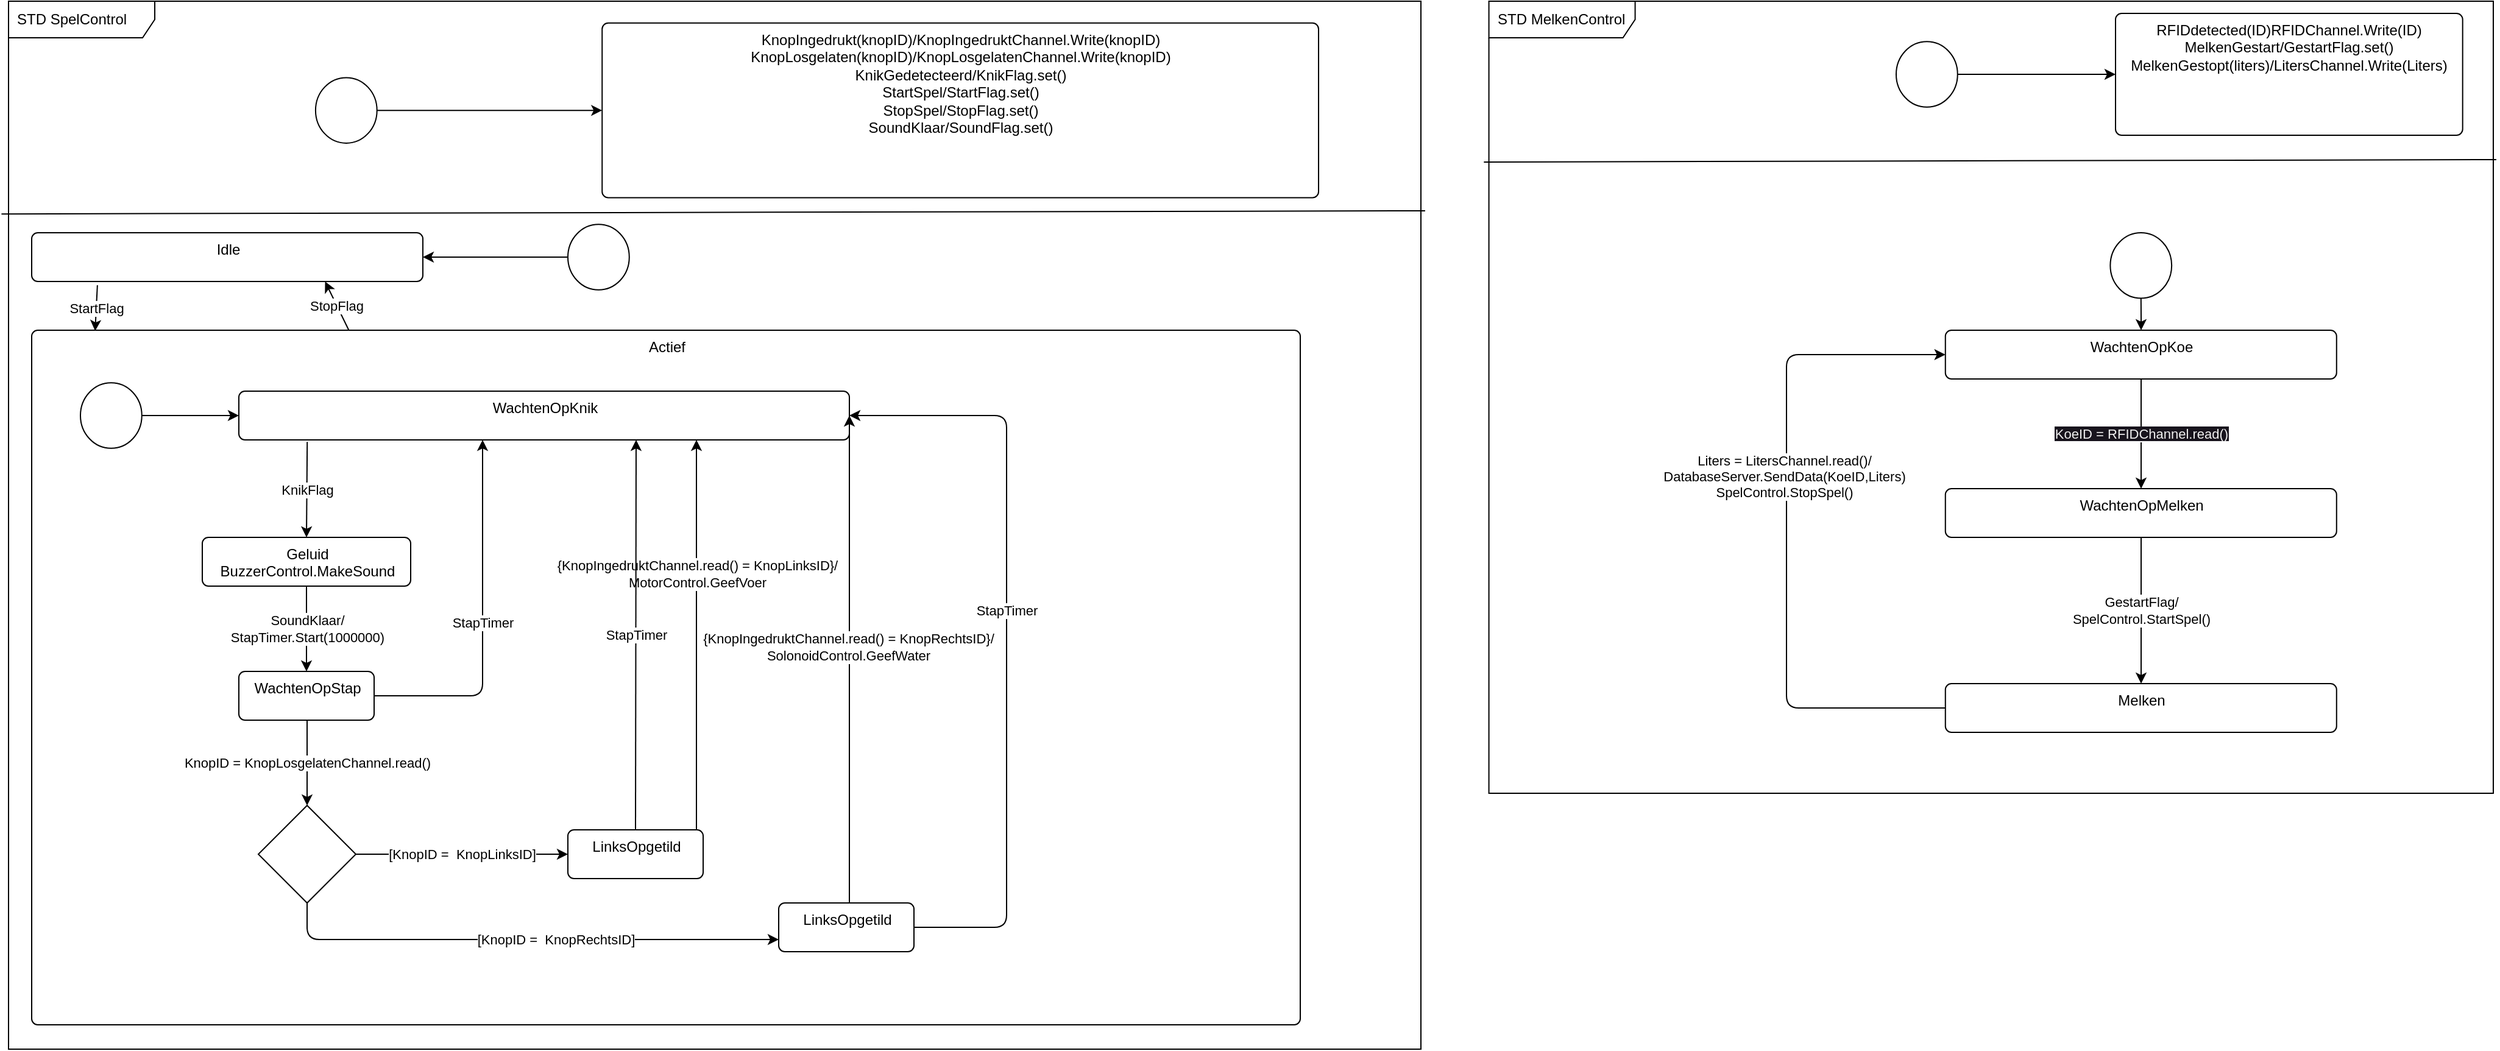 <mxfile>
    <diagram id="J8o2orPp5eSJr5f2FC5Y" name="Page-1">
        <mxGraphModel dx="917" dy="510" grid="1" gridSize="10" guides="1" tooltips="1" connect="1" arrows="1" fold="1" page="1" pageScale="1" pageWidth="850" pageHeight="1100" background="#ffffff" math="0" shadow="0">
            <root>
                <mxCell id="0"/>
                <mxCell id="1" parent="0"/>
                <mxCell id="4" value="" style="group" parent="1" vertex="1" connectable="0">
                    <mxGeometry x="21" y="10" width="1159" height="860" as="geometry"/>
                </mxCell>
                <mxCell id="2" value="STD SpelControl" style="shape=umlFrame;whiteSpace=wrap;html=1;width=120;height=30;boundedLbl=1;verticalAlign=middle;align=left;spacingLeft=5;" parent="4" vertex="1">
                    <mxGeometry width="1159" height="860" as="geometry"/>
                </mxCell>
                <mxCell id="3" value="" style="endArrow=none;html=1;exitX=-0.005;exitY=0.203;exitDx=0;exitDy=0;exitPerimeter=0;entryX=1.003;entryY=0.2;entryDx=0;entryDy=0;entryPerimeter=0;" parent="4" source="2" target="2" edge="1">
                    <mxGeometry width="50" height="50" relative="1" as="geometry">
                        <mxPoint x="657.343" y="448.696" as="sourcePoint"/>
                        <mxPoint x="743.836" y="355.217" as="targetPoint"/>
                    </mxGeometry>
                </mxCell>
                <mxCell id="5" value="KnopIngedrukt(knopID)/KnopIngedruktChannel.Write(knopID)&lt;br&gt;KnopLosgelaten(knopID)/KnopLosgelatenChannel.Write(knopID)&lt;br&gt;KnikGedetecteerd/KnikFlag.set()&lt;br&gt;StartSpel/StartFlag.set()&lt;br&gt;StopSpel/StopFlag.set()&lt;br&gt;SoundKlaar/SoundFlag.set()" style="html=1;align=center;verticalAlign=top;rounded=1;absoluteArcSize=1;arcSize=10;dashed=0;" parent="4" vertex="1">
                    <mxGeometry x="487.116" y="17.917" width="587.899" height="143.333" as="geometry"/>
                </mxCell>
                <mxCell id="7" style="edgeStyle=none;html=1;" parent="4" source="6" target="5" edge="1">
                    <mxGeometry relative="1" as="geometry"/>
                </mxCell>
                <mxCell id="6" value="" style="ellipse;" parent="4" vertex="1">
                    <mxGeometry x="251.957" y="62.708" width="50.391" height="53.75" as="geometry"/>
                </mxCell>
                <mxCell id="12" value="StartFlag" style="edgeStyle=none;html=1;entryX=0.05;entryY=0.001;entryDx=0;entryDy=0;entryPerimeter=0;exitX=0.168;exitY=1.077;exitDx=0;exitDy=0;exitPerimeter=0;" parent="4" source="8" target="9" edge="1">
                    <mxGeometry relative="1" as="geometry"/>
                </mxCell>
                <mxCell id="8" value="Idle" style="html=1;align=center;verticalAlign=top;rounded=1;absoluteArcSize=1;arcSize=10;dashed=0;" parent="4" vertex="1">
                    <mxGeometry x="19" y="190" width="321" height="40" as="geometry"/>
                </mxCell>
                <mxCell id="9" value="Actief" style="html=1;align=center;verticalAlign=top;rounded=1;absoluteArcSize=1;arcSize=10;dashed=0;" parent="4" vertex="1">
                    <mxGeometry x="19" y="270" width="1041" height="570" as="geometry"/>
                </mxCell>
                <mxCell id="11" style="edgeStyle=none;html=1;" parent="4" source="10" target="8" edge="1">
                    <mxGeometry relative="1" as="geometry"/>
                </mxCell>
                <mxCell id="10" value="" style="ellipse;" parent="4" vertex="1">
                    <mxGeometry x="458.997" y="183.128" width="50.391" height="53.75" as="geometry"/>
                </mxCell>
                <mxCell id="13" value="StopFlag" style="edgeStyle=none;html=1;entryX=0.75;entryY=1;entryDx=0;entryDy=0;exitX=0.25;exitY=0;exitDx=0;exitDy=0;" parent="4" source="9" target="8" edge="1">
                    <mxGeometry relative="1" as="geometry">
                        <mxPoint x="103.928" y="253.08" as="sourcePoint"/>
                        <mxPoint x="102.05" y="290.57" as="targetPoint"/>
                    </mxGeometry>
                </mxCell>
                <mxCell id="18" value="KnikFlag" style="edgeStyle=none;html=1;entryX=0.5;entryY=0;entryDx=0;entryDy=0;exitX=0.112;exitY=1.042;exitDx=0;exitDy=0;exitPerimeter=0;" parent="4" source="14" target="17" edge="1">
                    <mxGeometry relative="1" as="geometry"/>
                </mxCell>
                <mxCell id="14" value="WachtenOpKnik" style="html=1;align=center;verticalAlign=top;rounded=1;absoluteArcSize=1;arcSize=10;dashed=0;" parent="4" vertex="1">
                    <mxGeometry x="189" y="320" width="501" height="40" as="geometry"/>
                </mxCell>
                <mxCell id="16" style="edgeStyle=none;html=1;" parent="4" source="15" target="14" edge="1">
                    <mxGeometry relative="1" as="geometry"/>
                </mxCell>
                <mxCell id="15" value="" style="ellipse;" parent="4" vertex="1">
                    <mxGeometry x="58.997" y="313.128" width="50.391" height="53.75" as="geometry"/>
                </mxCell>
                <mxCell id="20" value="SoundKlaar/&lt;br&gt;StapTimer.Start(1000000)" style="edgeStyle=none;html=1;" parent="4" source="17" target="19" edge="1">
                    <mxGeometry relative="1" as="geometry"/>
                </mxCell>
                <mxCell id="17" value="Geluid&lt;br&gt;BuzzerControl.MakeSound" style="html=1;align=center;verticalAlign=top;rounded=1;absoluteArcSize=1;arcSize=10;dashed=0;" parent="4" vertex="1">
                    <mxGeometry x="159" y="440" width="171" height="40" as="geometry"/>
                </mxCell>
                <mxCell id="21" value="StapTimer" style="edgeStyle=elbowEdgeStyle;html=1;" parent="4" source="19" target="14" edge="1">
                    <mxGeometry relative="1" as="geometry">
                        <Array as="points">
                            <mxPoint x="389" y="410"/>
                            <mxPoint x="369" y="450"/>
                        </Array>
                    </mxGeometry>
                </mxCell>
                <mxCell id="23" value="KnopID = KnopLosgelatenChannel.read()" style="edgeStyle=elbowEdgeStyle;html=1;" parent="4" source="19" target="22" edge="1">
                    <mxGeometry relative="1" as="geometry"/>
                </mxCell>
                <mxCell id="19" value="WachtenOpStap" style="html=1;align=center;verticalAlign=top;rounded=1;absoluteArcSize=1;arcSize=10;dashed=0;" parent="4" vertex="1">
                    <mxGeometry x="189" y="550" width="111" height="40" as="geometry"/>
                </mxCell>
                <mxCell id="48" value="[KnopID =&amp;nbsp; KnopLinksID]" style="edgeStyle=elbowEdgeStyle;html=1;" parent="4" source="22" target="24" edge="1">
                    <mxGeometry relative="1" as="geometry"/>
                </mxCell>
                <mxCell id="22" value="" style="rhombus;whiteSpace=wrap;html=1;" parent="4" vertex="1">
                    <mxGeometry x="205" y="660" width="80" height="80" as="geometry"/>
                </mxCell>
                <mxCell id="51" value="{KnopIngedruktChannel.read() = KnopLinksID}/&lt;br&gt;MotorControl.GeefVoer" style="edgeStyle=elbowEdgeStyle;html=1;entryX=0.75;entryY=1;entryDx=0;entryDy=0;" parent="4" source="24" target="14" edge="1">
                    <mxGeometry x="0.311" relative="1" as="geometry">
                        <mxPoint as="offset"/>
                    </mxGeometry>
                </mxCell>
                <mxCell id="24" value="LinksOpgetild" style="html=1;align=center;verticalAlign=top;rounded=1;absoluteArcSize=1;arcSize=10;dashed=0;" parent="4" vertex="1">
                    <mxGeometry x="459" y="680" width="111" height="40" as="geometry"/>
                </mxCell>
                <mxCell id="49" value="StapTimer" style="edgeStyle=elbowEdgeStyle;html=1;exitX=0.5;exitY=0;exitDx=0;exitDy=0;" parent="4" source="24" target="14" edge="1">
                    <mxGeometry relative="1" as="geometry">
                        <mxPoint x="331" y="590" as="sourcePoint"/>
                        <mxPoint x="331" y="360" as="targetPoint"/>
                        <Array as="points">
                            <mxPoint x="515" y="520"/>
                        </Array>
                    </mxGeometry>
                </mxCell>
                <mxCell id="52" value="{KnopIngedruktChannel.read() = KnopRechtsID}/&lt;br&gt;SolonoidControl.GeefWater" style="edgeStyle=elbowEdgeStyle;html=1;entryX=1;entryY=0.5;entryDx=0;entryDy=0;" parent="4" source="54" target="14" edge="1">
                    <mxGeometry x="0.049" y="1" relative="1" as="geometry">
                        <mxPoint x="758.75" y="430" as="targetPoint"/>
                        <mxPoint as="offset"/>
                    </mxGeometry>
                </mxCell>
                <mxCell id="53" value="StapTimer" style="edgeStyle=elbowEdgeStyle;html=1;" parent="4" source="54" target="14" edge="1">
                    <mxGeometry x="0.075" relative="1" as="geometry">
                        <mxPoint x="504" y="650" as="sourcePoint"/>
                        <mxPoint x="709.0" y="430" as="targetPoint"/>
                        <Array as="points">
                            <mxPoint x="819" y="520"/>
                            <mxPoint x="688" y="580"/>
                        </Array>
                        <mxPoint as="offset"/>
                    </mxGeometry>
                </mxCell>
                <mxCell id="54" value="LinksOpgetild" style="html=1;align=center;verticalAlign=top;rounded=1;absoluteArcSize=1;arcSize=10;dashed=0;" parent="4" vertex="1">
                    <mxGeometry x="632" y="740" width="111" height="40" as="geometry"/>
                </mxCell>
                <mxCell id="55" value="[KnopID =&amp;nbsp; KnopRechtsID]" style="edgeStyle=elbowEdgeStyle;html=1;" parent="4" source="22" target="54" edge="1">
                    <mxGeometry x="0.122" relative="1" as="geometry">
                        <mxPoint x="479" y="770" as="sourcePoint"/>
                        <Array as="points">
                            <mxPoint x="245" y="770"/>
                        </Array>
                        <mxPoint as="offset"/>
                    </mxGeometry>
                </mxCell>
                <mxCell id="57" value="" style="endArrow=none;html=1;exitX=-0.005;exitY=0.203;exitDx=0;exitDy=0;exitPerimeter=0;entryX=1.003;entryY=0.2;entryDx=0;entryDy=0;entryPerimeter=0;" parent="1" source="58" target="58" edge="1">
                    <mxGeometry width="50" height="50" relative="1" as="geometry">
                        <mxPoint x="1893.133" y="458.696" as="sourcePoint"/>
                        <mxPoint x="1979.626" y="365.217" as="targetPoint"/>
                    </mxGeometry>
                </mxCell>
                <mxCell id="58" value="STD MelkenControl" style="shape=umlFrame;whiteSpace=wrap;html=1;width=120;height=30;boundedLbl=1;verticalAlign=middle;align=left;spacingLeft=5;" parent="1" vertex="1">
                    <mxGeometry x="1235.79" y="10" width="824.21" height="650" as="geometry"/>
                </mxCell>
                <mxCell id="59" value="RFIDdetected(ID)RFIDChannel.Write(ID)&lt;br&gt;MelkenGestart/GestartFlag.set()&lt;br&gt;MelkenGestopt(liters)/LitersChannel.Write(Liters)" style="html=1;align=center;verticalAlign=top;rounded=1;absoluteArcSize=1;arcSize=10;dashed=0;" parent="1" vertex="1">
                    <mxGeometry x="1750" y="20" width="284.84" height="100" as="geometry"/>
                </mxCell>
                <mxCell id="60" style="edgeStyle=none;html=1;" parent="1" source="61" target="59" edge="1">
                    <mxGeometry relative="1" as="geometry"/>
                </mxCell>
                <mxCell id="61" value="" style="ellipse;" parent="1" vertex="1">
                    <mxGeometry x="1569.997" y="43.128" width="50.391" height="53.75" as="geometry"/>
                </mxCell>
                <mxCell id="66" value="&lt;span style=&quot;color: rgb(240, 240, 240); font-family: Helvetica; font-size: 11px; font-style: normal; font-variant-ligatures: normal; font-variant-caps: normal; font-weight: 400; letter-spacing: normal; orphans: 2; text-align: center; text-indent: 0px; text-transform: none; widows: 2; word-spacing: 0px; -webkit-text-stroke-width: 0px; background-color: rgb(24, 20, 29); text-decoration-thickness: initial; text-decoration-style: initial; text-decoration-color: initial; float: none; display: inline !important;&quot;&gt;KoeID = RFIDChannel.read()&lt;/span&gt;" style="edgeStyle=elbowEdgeStyle;html=1;" parent="1" source="62" target="65" edge="1">
                    <mxGeometry relative="1" as="geometry"/>
                </mxCell>
                <mxCell id="62" value="WachtenOpKoe" style="html=1;align=center;verticalAlign=top;rounded=1;absoluteArcSize=1;arcSize=10;dashed=0;" parent="1" vertex="1">
                    <mxGeometry x="1610.39" y="280" width="321" height="40" as="geometry"/>
                </mxCell>
                <mxCell id="64" style="edgeStyle=elbowEdgeStyle;html=1;" parent="1" source="63" target="62" edge="1">
                    <mxGeometry relative="1" as="geometry"/>
                </mxCell>
                <mxCell id="63" value="" style="ellipse;" parent="1" vertex="1">
                    <mxGeometry x="1745.697" y="199.998" width="50.391" height="53.75" as="geometry"/>
                </mxCell>
                <mxCell id="69" value="GestartFlag/&lt;br&gt;SpelControl.StartSpel()" style="edgeStyle=elbowEdgeStyle;html=1;" parent="1" source="65" target="68" edge="1">
                    <mxGeometry relative="1" as="geometry"/>
                </mxCell>
                <mxCell id="65" value="WachtenOpMelken" style="html=1;align=center;verticalAlign=top;rounded=1;absoluteArcSize=1;arcSize=10;dashed=0;" parent="1" vertex="1">
                    <mxGeometry x="1610.39" y="410" width="321" height="40" as="geometry"/>
                </mxCell>
                <mxCell id="70" style="edgeStyle=elbowEdgeStyle;html=1;entryX=0;entryY=0.5;entryDx=0;entryDy=0;" parent="1" source="68" target="62" edge="1">
                    <mxGeometry relative="1" as="geometry">
                        <Array as="points">
                            <mxPoint x="1480" y="440"/>
                        </Array>
                    </mxGeometry>
                </mxCell>
                <mxCell id="71" value="Liters = LitersChannel.read()/&lt;br&gt;DatabaseServer.SendData(KoeID,Liters)&lt;br&gt;SpelControl.StopSpel()" style="edgeLabel;html=1;align=center;verticalAlign=middle;resizable=0;points=[];" parent="70" vertex="1" connectable="0">
                    <mxGeometry x="0.163" y="2" relative="1" as="geometry">
                        <mxPoint as="offset"/>
                    </mxGeometry>
                </mxCell>
                <mxCell id="68" value="Melken" style="html=1;align=center;verticalAlign=top;rounded=1;absoluteArcSize=1;arcSize=10;dashed=0;" parent="1" vertex="1">
                    <mxGeometry x="1610.39" y="570" width="321" height="40" as="geometry"/>
                </mxCell>
            </root>
        </mxGraphModel>
    </diagram>
</mxfile>
